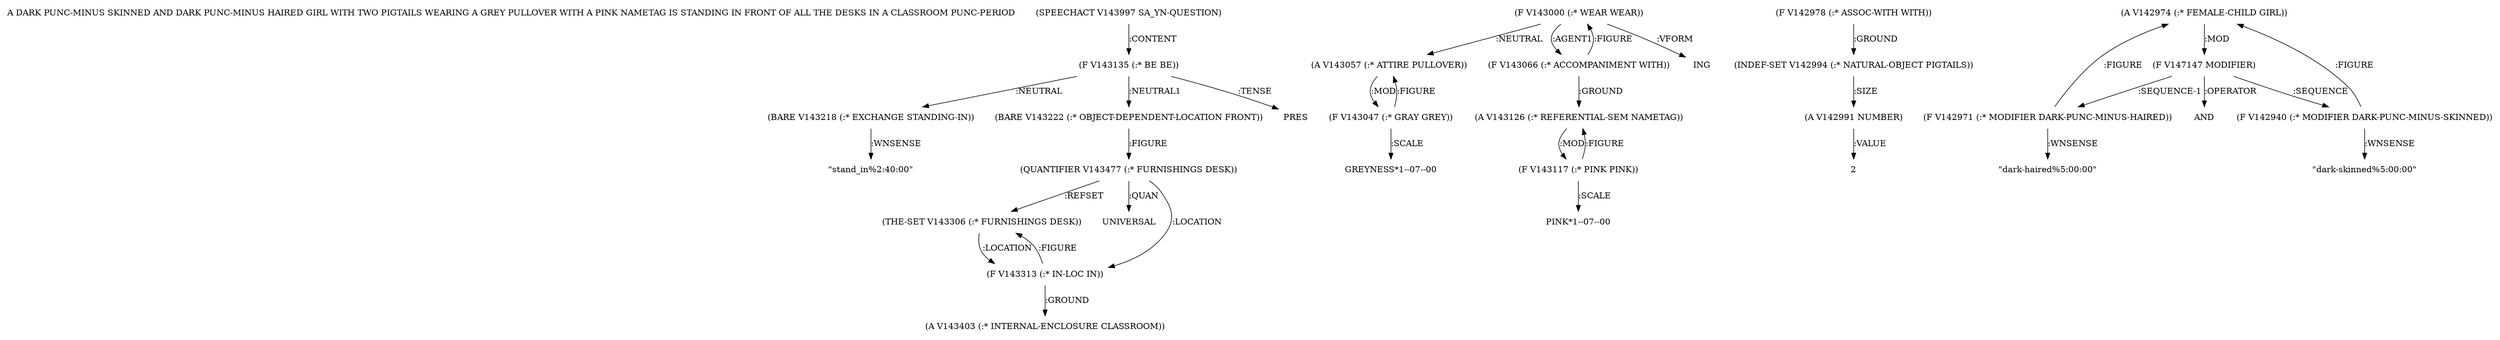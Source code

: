 digraph Terms {
  node [shape=none]
  "A DARK PUNC-MINUS SKINNED AND DARK PUNC-MINUS HAIRED GIRL WITH TWO PIGTAILS WEARING A GREY PULLOVER WITH A PINK NAMETAG IS STANDING IN FRONT OF ALL THE DESKS IN A CLASSROOM PUNC-PERIOD"
  "V143997" [label="(SPEECHACT V143997 SA_YN-QUESTION)"]
  "V143997" -> "V143135" [label=":CONTENT"]
  "V143135" [label="(F V143135 (:* BE BE))"]
  "V143135" -> "V143218" [label=":NEUTRAL"]
  "V143135" -> "V143222" [label=":NEUTRAL1"]
  "V143135" -> "NT152856" [label=":TENSE"]
  "NT152856" [label="PRES"]
  "V143218" [label="(BARE V143218 (:* EXCHANGE STANDING-IN))"]
  "V143218" -> "NT152857" [label=":WNSENSE"]
  "NT152857" [label="\"stand_in%2:40:00\""]
  "V143222" [label="(BARE V143222 (:* OBJECT-DEPENDENT-LOCATION FRONT))"]
  "V143222" -> "V143477" [label=":FIGURE"]
  "V143477" [label="(QUANTIFIER V143477 (:* FURNISHINGS DESK))"]
  "V143477" -> "V143306" [label=":REFSET"]
  "V143477" -> "NT152858" [label=":QUAN"]
  "NT152858" [label="UNIVERSAL"]
  "V143477" -> "V143313" [label=":LOCATION"]
  "V143306" [label="(THE-SET V143306 (:* FURNISHINGS DESK))"]
  "V143306" -> "V143313" [label=":LOCATION"]
  "V143313" [label="(F V143313 (:* IN-LOC IN))"]
  "V143313" -> "V143403" [label=":GROUND"]
  "V143313" -> "V143306" [label=":FIGURE"]
  "V143403" [label="(A V143403 (:* INTERNAL-ENCLOSURE CLASSROOM))"]
  "V143000" [label="(F V143000 (:* WEAR WEAR))"]
  "V143000" -> "V143057" [label=":NEUTRAL"]
  "V143000" -> "V143066" [label=":AGENT1"]
  "V143000" -> "NT152859" [label=":VFORM"]
  "NT152859" [label="ING"]
  "V143057" [label="(A V143057 (:* ATTIRE PULLOVER))"]
  "V143057" -> "V143047" [label=":MOD"]
  "V143047" [label="(F V143047 (:* GRAY GREY))"]
  "V143047" -> "V143057" [label=":FIGURE"]
  "V143047" -> "NT152860" [label=":SCALE"]
  "NT152860" [label="GREYNESS*1--07--00"]
  "V143066" [label="(F V143066 (:* ACCOMPANIMENT WITH))"]
  "V143066" -> "V143126" [label=":GROUND"]
  "V143066" -> "V143000" [label=":FIGURE"]
  "V143126" [label="(A V143126 (:* REFERENTIAL-SEM NAMETAG))"]
  "V143126" -> "V143117" [label=":MOD"]
  "V143117" [label="(F V143117 (:* PINK PINK))"]
  "V143117" -> "V143126" [label=":FIGURE"]
  "V143117" -> "NT152861" [label=":SCALE"]
  "NT152861" [label="PINK*1--07--00"]
  "V142978" [label="(F V142978 (:* ASSOC-WITH WITH))"]
  "V142978" -> "V142994" [label=":GROUND"]
  "V142994" [label="(INDEF-SET V142994 (:* NATURAL-OBJECT PIGTAILS))"]
  "V142994" -> "V142991" [label=":SIZE"]
  "V142991" [label="(A V142991 NUMBER)"]
  "V142991" -> "NT152862" [label=":VALUE"]
  "NT152862" [label="2"]
  "V142974" [label="(A V142974 (:* FEMALE-CHILD GIRL))"]
  "V142974" -> "V147147" [label=":MOD"]
  "V147147" [label="(F V147147 MODIFIER)"]
  "V147147" -> "V142940" [label=":SEQUENCE"]
  "V147147" -> "V142971" [label=":SEQUENCE-1"]
  "V147147" -> "NT152863" [label=":OPERATOR"]
  "NT152863" [label="AND"]
  "V142940" [label="(F V142940 (:* MODIFIER DARK-PUNC-MINUS-SKINNED))"]
  "V142940" -> "V142974" [label=":FIGURE"]
  "V142940" -> "NT152864" [label=":WNSENSE"]
  "NT152864" [label="\"dark-skinned%5:00:00\""]
  "V142971" [label="(F V142971 (:* MODIFIER DARK-PUNC-MINUS-HAIRED))"]
  "V142971" -> "V142974" [label=":FIGURE"]
  "V142971" -> "NT152865" [label=":WNSENSE"]
  "NT152865" [label="\"dark-haired%5:00:00\""]
}
